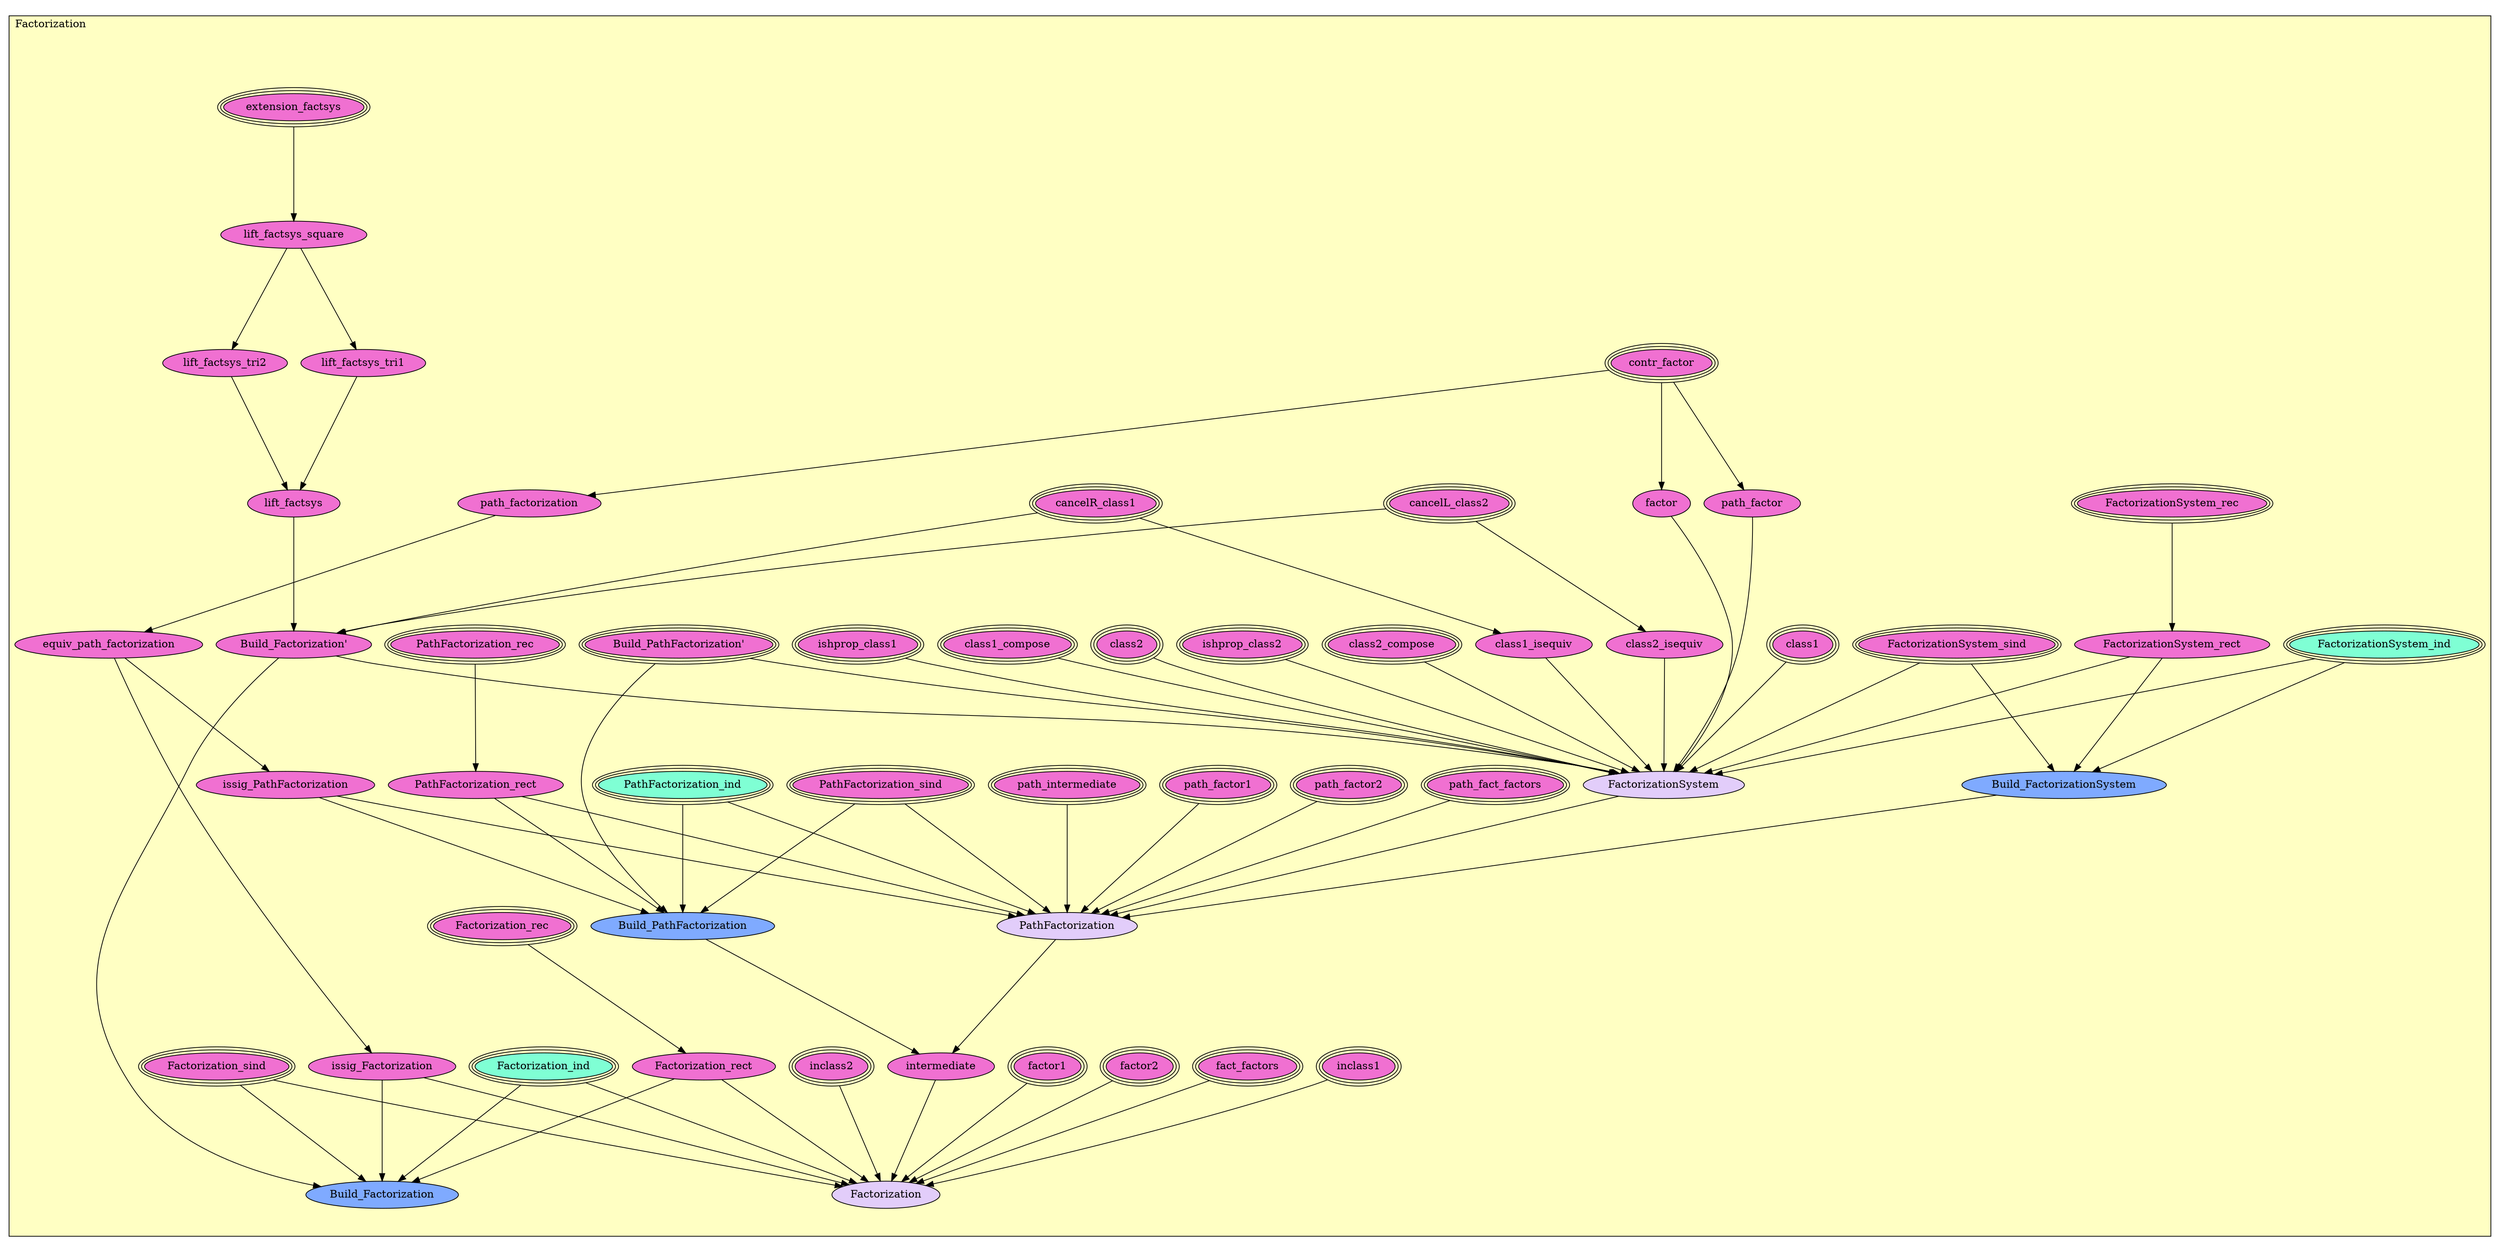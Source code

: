 digraph HoTT_Factorization {
  graph [ratio=0.5]
  node [style=filled]
Factorization_extension_factsys [label="extension_factsys", URL=<Factorization.html#extension_factsys>, peripheries=3, fillcolor="#F070D1"] ;
Factorization_lift_factsys_square [label="lift_factsys_square", URL=<Factorization.html#lift_factsys_square>, fillcolor="#F070D1"] ;
Factorization_lift_factsys_tri2 [label="lift_factsys_tri2", URL=<Factorization.html#lift_factsys_tri2>, fillcolor="#F070D1"] ;
Factorization_lift_factsys_tri1 [label="lift_factsys_tri1", URL=<Factorization.html#lift_factsys_tri1>, fillcolor="#F070D1"] ;
Factorization_lift_factsys [label="lift_factsys", URL=<Factorization.html#lift_factsys>, fillcolor="#F070D1"] ;
Factorization_cancelL_class2 [label="cancelL_class2", URL=<Factorization.html#cancelL_class2>, peripheries=3, fillcolor="#F070D1"] ;
Factorization_cancelR_class1 [label="cancelR_class1", URL=<Factorization.html#cancelR_class1>, peripheries=3, fillcolor="#F070D1"] ;
Factorization_Build_PathFactorization_ [label="Build_PathFactorization'", URL=<Factorization.html#Build_PathFactorization'>, peripheries=3, fillcolor="#F070D1"] ;
Factorization_Build_Factorization_ [label="Build_Factorization'", URL=<Factorization.html#Build_Factorization'>, fillcolor="#F070D1"] ;
Factorization_contr_factor [label="contr_factor", URL=<Factorization.html#contr_factor>, peripheries=3, fillcolor="#F070D1"] ;
Factorization_path_factor [label="path_factor", URL=<Factorization.html#path_factor>, fillcolor="#F070D1"] ;
Factorization_factor [label="factor", URL=<Factorization.html#factor>, fillcolor="#F070D1"] ;
Factorization_class2_compose [label="class2_compose", URL=<Factorization.html#class2_compose>, peripheries=3, fillcolor="#F070D1"] ;
Factorization_class2_isequiv [label="class2_isequiv", URL=<Factorization.html#class2_isequiv>, fillcolor="#F070D1"] ;
Factorization_ishprop_class2 [label="ishprop_class2", URL=<Factorization.html#ishprop_class2>, peripheries=3, fillcolor="#F070D1"] ;
Factorization_class2 [label="class2", URL=<Factorization.html#class2>, peripheries=3, fillcolor="#F070D1"] ;
Factorization_class1_compose [label="class1_compose", URL=<Factorization.html#class1_compose>, peripheries=3, fillcolor="#F070D1"] ;
Factorization_class1_isequiv [label="class1_isequiv", URL=<Factorization.html#class1_isequiv>, fillcolor="#F070D1"] ;
Factorization_ishprop_class1 [label="ishprop_class1", URL=<Factorization.html#ishprop_class1>, peripheries=3, fillcolor="#F070D1"] ;
Factorization_class1 [label="class1", URL=<Factorization.html#class1>, peripheries=3, fillcolor="#F070D1"] ;
Factorization_FactorizationSystem_sind [label="FactorizationSystem_sind", URL=<Factorization.html#FactorizationSystem_sind>, peripheries=3, fillcolor="#F070D1"] ;
Factorization_FactorizationSystem_rec [label="FactorizationSystem_rec", URL=<Factorization.html#FactorizationSystem_rec>, peripheries=3, fillcolor="#F070D1"] ;
Factorization_FactorizationSystem_ind [label="FactorizationSystem_ind", URL=<Factorization.html#FactorizationSystem_ind>, peripheries=3, fillcolor="#7FFFD4"] ;
Factorization_FactorizationSystem_rect [label="FactorizationSystem_rect", URL=<Factorization.html#FactorizationSystem_rect>, fillcolor="#F070D1"] ;
Factorization_Build_FactorizationSystem [label="Build_FactorizationSystem", URL=<Factorization.html#Build_FactorizationSystem>, fillcolor="#7FAAFF"] ;
Factorization_FactorizationSystem [label="FactorizationSystem", URL=<Factorization.html#FactorizationSystem>, fillcolor="#E2CDFA"] ;
Factorization_path_factorization [label="path_factorization", URL=<Factorization.html#path_factorization>, fillcolor="#F070D1"] ;
Factorization_equiv_path_factorization [label="equiv_path_factorization", URL=<Factorization.html#equiv_path_factorization>, fillcolor="#F070D1"] ;
Factorization_issig_PathFactorization [label="issig_PathFactorization", URL=<Factorization.html#issig_PathFactorization>, fillcolor="#F070D1"] ;
Factorization_path_fact_factors [label="path_fact_factors", URL=<Factorization.html#path_fact_factors>, peripheries=3, fillcolor="#F070D1"] ;
Factorization_path_factor2 [label="path_factor2", URL=<Factorization.html#path_factor2>, peripheries=3, fillcolor="#F070D1"] ;
Factorization_path_factor1 [label="path_factor1", URL=<Factorization.html#path_factor1>, peripheries=3, fillcolor="#F070D1"] ;
Factorization_path_intermediate [label="path_intermediate", URL=<Factorization.html#path_intermediate>, peripheries=3, fillcolor="#F070D1"] ;
Factorization_PathFactorization_sind [label="PathFactorization_sind", URL=<Factorization.html#PathFactorization_sind>, peripheries=3, fillcolor="#F070D1"] ;
Factorization_PathFactorization_rec [label="PathFactorization_rec", URL=<Factorization.html#PathFactorization_rec>, peripheries=3, fillcolor="#F070D1"] ;
Factorization_PathFactorization_ind [label="PathFactorization_ind", URL=<Factorization.html#PathFactorization_ind>, peripheries=3, fillcolor="#7FFFD4"] ;
Factorization_PathFactorization_rect [label="PathFactorization_rect", URL=<Factorization.html#PathFactorization_rect>, fillcolor="#F070D1"] ;
Factorization_Build_PathFactorization [label="Build_PathFactorization", URL=<Factorization.html#Build_PathFactorization>, fillcolor="#7FAAFF"] ;
Factorization_PathFactorization [label="PathFactorization", URL=<Factorization.html#PathFactorization>, fillcolor="#E2CDFA"] ;
Factorization_issig_Factorization [label="issig_Factorization", URL=<Factorization.html#issig_Factorization>, fillcolor="#F070D1"] ;
Factorization_inclass2 [label="inclass2", URL=<Factorization.html#inclass2>, peripheries=3, fillcolor="#F070D1"] ;
Factorization_inclass1 [label="inclass1", URL=<Factorization.html#inclass1>, peripheries=3, fillcolor="#F070D1"] ;
Factorization_fact_factors [label="fact_factors", URL=<Factorization.html#fact_factors>, peripheries=3, fillcolor="#F070D1"] ;
Factorization_factor2 [label="factor2", URL=<Factorization.html#factor2>, peripheries=3, fillcolor="#F070D1"] ;
Factorization_factor1 [label="factor1", URL=<Factorization.html#factor1>, peripheries=3, fillcolor="#F070D1"] ;
Factorization_intermediate [label="intermediate", URL=<Factorization.html#intermediate>, fillcolor="#F070D1"] ;
Factorization_Factorization_sind [label="Factorization_sind", URL=<Factorization.html#Factorization_sind>, peripheries=3, fillcolor="#F070D1"] ;
Factorization_Factorization_rec [label="Factorization_rec", URL=<Factorization.html#Factorization_rec>, peripheries=3, fillcolor="#F070D1"] ;
Factorization_Factorization_ind [label="Factorization_ind", URL=<Factorization.html#Factorization_ind>, peripheries=3, fillcolor="#7FFFD4"] ;
Factorization_Factorization_rect [label="Factorization_rect", URL=<Factorization.html#Factorization_rect>, fillcolor="#F070D1"] ;
Factorization_Build_Factorization [label="Build_Factorization", URL=<Factorization.html#Build_Factorization>, fillcolor="#7FAAFF"] ;
Factorization_Factorization [label="Factorization", URL=<Factorization.html#Factorization>, fillcolor="#E2CDFA"] ;
  Factorization_extension_factsys -> Factorization_lift_factsys_square [] ;
  Factorization_lift_factsys_square -> Factorization_lift_factsys_tri2 [] ;
  Factorization_lift_factsys_square -> Factorization_lift_factsys_tri1 [] ;
  Factorization_lift_factsys_tri2 -> Factorization_lift_factsys [] ;
  Factorization_lift_factsys_tri1 -> Factorization_lift_factsys [] ;
  Factorization_lift_factsys -> Factorization_Build_Factorization_ [] ;
  Factorization_cancelL_class2 -> Factorization_Build_Factorization_ [] ;
  Factorization_cancelL_class2 -> Factorization_class2_isequiv [] ;
  Factorization_cancelR_class1 -> Factorization_Build_Factorization_ [] ;
  Factorization_cancelR_class1 -> Factorization_class1_isequiv [] ;
  Factorization_Build_PathFactorization_ -> Factorization_FactorizationSystem [] ;
  Factorization_Build_PathFactorization_ -> Factorization_Build_PathFactorization [] ;
  Factorization_Build_Factorization_ -> Factorization_FactorizationSystem [] ;
  Factorization_Build_Factorization_ -> Factorization_Build_Factorization [] ;
  Factorization_contr_factor -> Factorization_path_factor [] ;
  Factorization_contr_factor -> Factorization_factor [] ;
  Factorization_contr_factor -> Factorization_path_factorization [] ;
  Factorization_path_factor -> Factorization_FactorizationSystem [] ;
  Factorization_factor -> Factorization_FactorizationSystem [] ;
  Factorization_class2_compose -> Factorization_FactorizationSystem [] ;
  Factorization_class2_isequiv -> Factorization_FactorizationSystem [] ;
  Factorization_ishprop_class2 -> Factorization_FactorizationSystem [] ;
  Factorization_class2 -> Factorization_FactorizationSystem [] ;
  Factorization_class1_compose -> Factorization_FactorizationSystem [] ;
  Factorization_class1_isequiv -> Factorization_FactorizationSystem [] ;
  Factorization_ishprop_class1 -> Factorization_FactorizationSystem [] ;
  Factorization_class1 -> Factorization_FactorizationSystem [] ;
  Factorization_FactorizationSystem_sind -> Factorization_Build_FactorizationSystem [] ;
  Factorization_FactorizationSystem_sind -> Factorization_FactorizationSystem [] ;
  Factorization_FactorizationSystem_rec -> Factorization_FactorizationSystem_rect [] ;
  Factorization_FactorizationSystem_ind -> Factorization_Build_FactorizationSystem [] ;
  Factorization_FactorizationSystem_ind -> Factorization_FactorizationSystem [] ;
  Factorization_FactorizationSystem_rect -> Factorization_Build_FactorizationSystem [] ;
  Factorization_FactorizationSystem_rect -> Factorization_FactorizationSystem [] ;
  Factorization_Build_FactorizationSystem -> Factorization_PathFactorization [] ;
  Factorization_FactorizationSystem -> Factorization_PathFactorization [] ;
  Factorization_path_factorization -> Factorization_equiv_path_factorization [] ;
  Factorization_equiv_path_factorization -> Factorization_issig_PathFactorization [] ;
  Factorization_equiv_path_factorization -> Factorization_issig_Factorization [] ;
  Factorization_issig_PathFactorization -> Factorization_Build_PathFactorization [] ;
  Factorization_issig_PathFactorization -> Factorization_PathFactorization [] ;
  Factorization_path_fact_factors -> Factorization_PathFactorization [] ;
  Factorization_path_factor2 -> Factorization_PathFactorization [] ;
  Factorization_path_factor1 -> Factorization_PathFactorization [] ;
  Factorization_path_intermediate -> Factorization_PathFactorization [] ;
  Factorization_PathFactorization_sind -> Factorization_Build_PathFactorization [] ;
  Factorization_PathFactorization_sind -> Factorization_PathFactorization [] ;
  Factorization_PathFactorization_rec -> Factorization_PathFactorization_rect [] ;
  Factorization_PathFactorization_ind -> Factorization_Build_PathFactorization [] ;
  Factorization_PathFactorization_ind -> Factorization_PathFactorization [] ;
  Factorization_PathFactorization_rect -> Factorization_Build_PathFactorization [] ;
  Factorization_PathFactorization_rect -> Factorization_PathFactorization [] ;
  Factorization_Build_PathFactorization -> Factorization_intermediate [] ;
  Factorization_PathFactorization -> Factorization_intermediate [] ;
  Factorization_issig_Factorization -> Factorization_Build_Factorization [] ;
  Factorization_issig_Factorization -> Factorization_Factorization [] ;
  Factorization_inclass2 -> Factorization_Factorization [] ;
  Factorization_inclass1 -> Factorization_Factorization [] ;
  Factorization_fact_factors -> Factorization_Factorization [] ;
  Factorization_factor2 -> Factorization_Factorization [] ;
  Factorization_factor1 -> Factorization_Factorization [] ;
  Factorization_intermediate -> Factorization_Factorization [] ;
  Factorization_Factorization_sind -> Factorization_Build_Factorization [] ;
  Factorization_Factorization_sind -> Factorization_Factorization [] ;
  Factorization_Factorization_rec -> Factorization_Factorization_rect [] ;
  Factorization_Factorization_ind -> Factorization_Build_Factorization [] ;
  Factorization_Factorization_ind -> Factorization_Factorization [] ;
  Factorization_Factorization_rect -> Factorization_Build_Factorization [] ;
  Factorization_Factorization_rect -> Factorization_Factorization [] ;
subgraph cluster_Factorization { label="Factorization"; fillcolor="#FFFFC3"; labeljust=l; style=filled 
Factorization_Factorization; Factorization_Build_Factorization; Factorization_Factorization_rect; Factorization_Factorization_ind; Factorization_Factorization_rec; Factorization_Factorization_sind; Factorization_intermediate; Factorization_factor1; Factorization_factor2; Factorization_fact_factors; Factorization_inclass1; Factorization_inclass2; Factorization_issig_Factorization; Factorization_PathFactorization; Factorization_Build_PathFactorization; Factorization_PathFactorization_rect; Factorization_PathFactorization_ind; Factorization_PathFactorization_rec; Factorization_PathFactorization_sind; Factorization_path_intermediate; Factorization_path_factor1; Factorization_path_factor2; Factorization_path_fact_factors; Factorization_issig_PathFactorization; Factorization_equiv_path_factorization; Factorization_path_factorization; Factorization_FactorizationSystem; Factorization_Build_FactorizationSystem; Factorization_FactorizationSystem_rect; Factorization_FactorizationSystem_ind; Factorization_FactorizationSystem_rec; Factorization_FactorizationSystem_sind; Factorization_class1; Factorization_ishprop_class1; Factorization_class1_isequiv; Factorization_class1_compose; Factorization_class2; Factorization_ishprop_class2; Factorization_class2_isequiv; Factorization_class2_compose; Factorization_factor; Factorization_path_factor; Factorization_contr_factor; Factorization_Build_Factorization_; Factorization_Build_PathFactorization_; Factorization_cancelR_class1; Factorization_cancelL_class2; Factorization_lift_factsys; Factorization_lift_factsys_tri1; Factorization_lift_factsys_tri2; Factorization_lift_factsys_square; Factorization_extension_factsys; };
} /* END */
